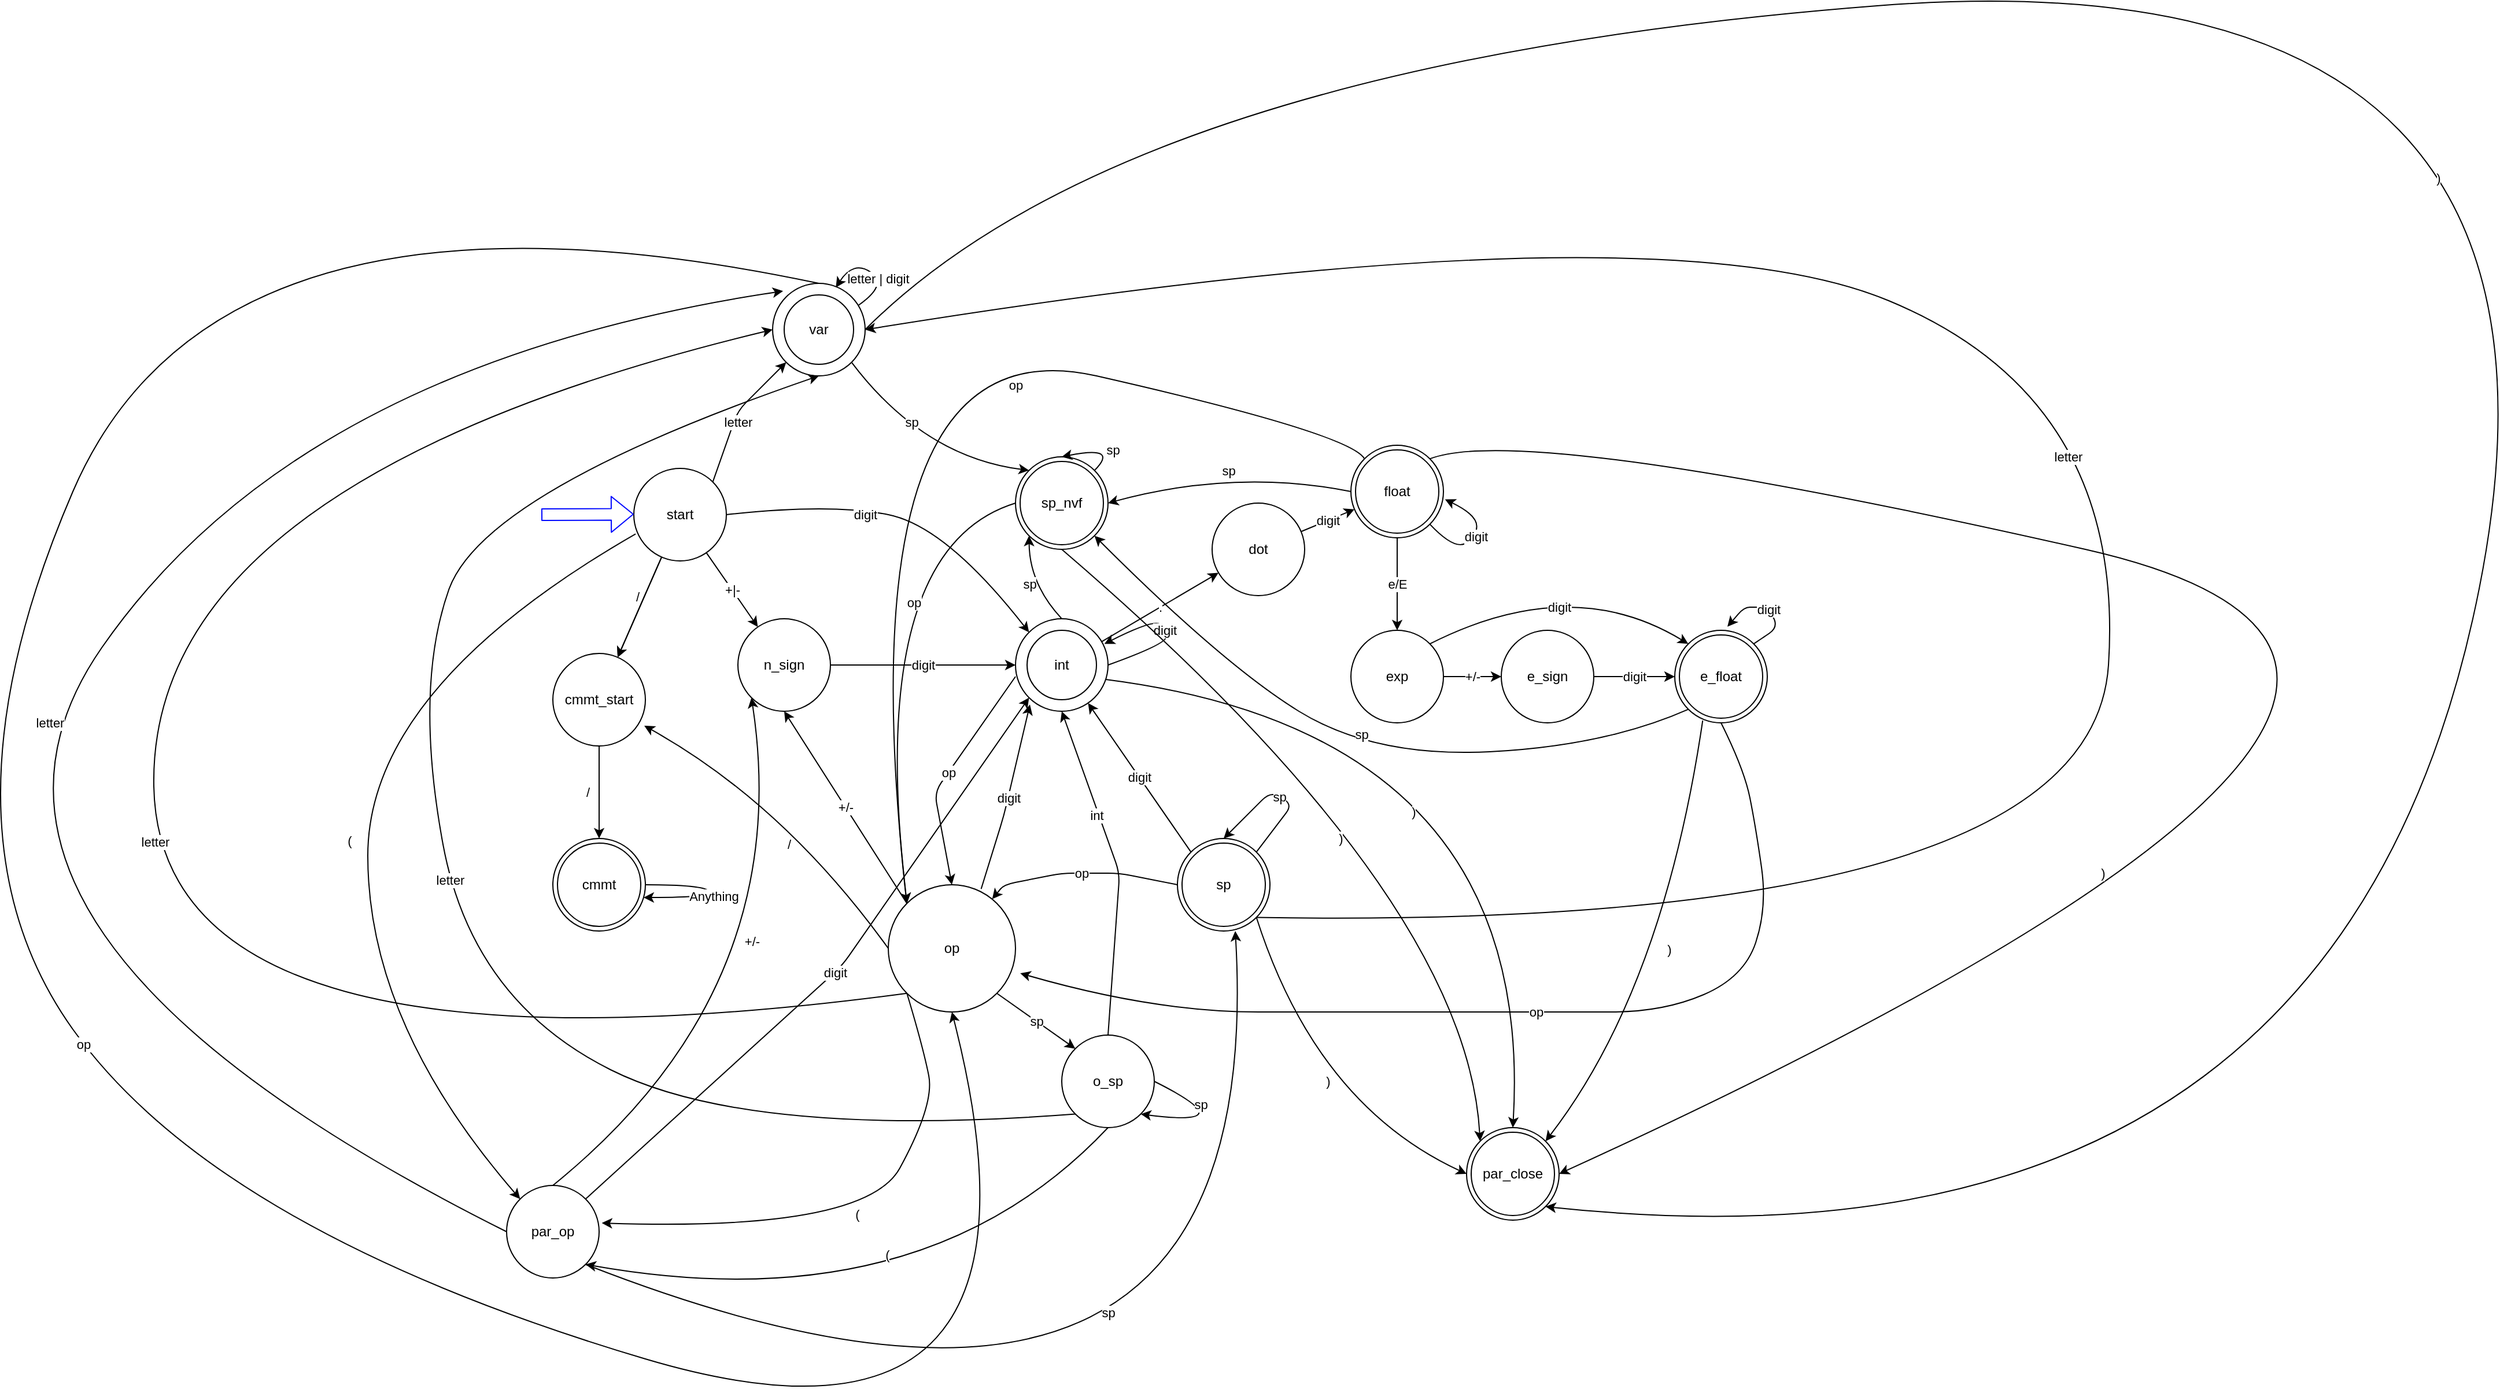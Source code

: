 <mxfile>
    <diagram id="0wO5liZ9OR7lbL87WMWF" name="Page-1">
        <mxGraphModel dx="1989" dy="930" grid="1" gridSize="10" guides="1" tooltips="1" connect="1" arrows="1" fold="1" page="1" pageScale="1" pageWidth="1169" pageHeight="827" math="0" shadow="0">
            <root>
                <mxCell id="0"/>
                <mxCell id="1" parent="0"/>
                <mxCell id="23" value="/" style="edgeStyle=none;html=1;" parent="1" source="2" target="22" edge="1">
                    <mxGeometry x="-0.156" y="-5" relative="1" as="geometry">
                        <mxPoint as="offset"/>
                    </mxGeometry>
                </mxCell>
                <mxCell id="41" value="letter" style="edgeStyle=none;html=1;exitX=1;exitY=0;exitDx=0;exitDy=0;entryX=0;entryY=1;entryDx=0;entryDy=0;strokeColor=default;" parent="1" source="2" target="3" edge="1">
                    <mxGeometry x="-0.1" y="-3" relative="1" as="geometry">
                        <Array as="points">
                            <mxPoint x="200" y="450"/>
                        </Array>
                        <mxPoint as="offset"/>
                    </mxGeometry>
                </mxCell>
                <mxCell id="51" value="" style="edgeStyle=none;html=1;" parent="1" source="2" target="22" edge="1">
                    <mxGeometry relative="1" as="geometry"/>
                </mxCell>
                <mxCell id="53" value="+|-" style="edgeStyle=none;html=1;" parent="1" source="2" target="52" edge="1">
                    <mxGeometry relative="1" as="geometry"/>
                </mxCell>
                <mxCell id="2" value="start" style="ellipse;whiteSpace=wrap;html=1;aspect=fixed;" parent="1" vertex="1">
                    <mxGeometry x="110" y="500" width="80" height="80" as="geometry"/>
                </mxCell>
                <mxCell id="188" value="sp" style="edgeStyle=none;html=1;exitX=1;exitY=1;exitDx=0;exitDy=0;entryX=0;entryY=0;entryDx=0;entryDy=0;curved=1;" parent="1" source="3" target="179" edge="1">
                    <mxGeometry x="-0.257" y="10" relative="1" as="geometry">
                        <Array as="points">
                            <mxPoint x="360" y="490"/>
                        </Array>
                        <mxPoint as="offset"/>
                    </mxGeometry>
                </mxCell>
                <mxCell id="190" value="op" style="edgeStyle=none;curved=1;html=1;exitX=0.5;exitY=0;exitDx=0;exitDy=0;entryX=0.5;entryY=1;entryDx=0;entryDy=0;" parent="1" source="3" target="29" edge="1">
                    <mxGeometry relative="1" as="geometry">
                        <Array as="points">
                            <mxPoint x="-250" y="230"/>
                            <mxPoint x="-500" y="810"/>
                            <mxPoint x="-250" y="1160"/>
                            <mxPoint x="490" y="1380"/>
                        </Array>
                    </mxGeometry>
                </mxCell>
                <mxCell id="200" value=")" style="edgeStyle=none;curved=1;html=1;exitX=1;exitY=0.5;exitDx=0;exitDy=0;entryX=1;entryY=1;entryDx=0;entryDy=0;" edge="1" parent="1" source="3" target="174">
                    <mxGeometry x="0.062" y="-112" relative="1" as="geometry">
                        <Array as="points">
                            <mxPoint x="540" y="150"/>
                            <mxPoint x="1830" y="50"/>
                            <mxPoint x="1570" y="1210"/>
                        </Array>
                        <mxPoint y="-1" as="offset"/>
                    </mxGeometry>
                </mxCell>
                <mxCell id="3" value="" style="ellipse;whiteSpace=wrap;html=1;aspect=fixed;" parent="1" vertex="1">
                    <mxGeometry x="230" y="340" width="80" height="80" as="geometry"/>
                </mxCell>
                <mxCell id="4" value="var" style="ellipse;whiteSpace=wrap;html=1;aspect=fixed;" parent="1" vertex="1">
                    <mxGeometry x="240" y="350" width="60" height="60" as="geometry"/>
                </mxCell>
                <mxCell id="34" value="." style="edgeStyle=none;html=1;" parent="1" source="10" target="33" edge="1">
                    <mxGeometry relative="1" as="geometry"/>
                </mxCell>
                <mxCell id="168" style="edgeStyle=none;curved=1;html=1;exitX=0.976;exitY=0.656;exitDx=0;exitDy=0;entryX=0.5;entryY=0;entryDx=0;entryDy=0;exitPerimeter=0;" parent="1" source="10" target="174" edge="1">
                    <mxGeometry relative="1" as="geometry">
                        <Array as="points">
                            <mxPoint x="890" y="730"/>
                        </Array>
                        <mxPoint x="841.716" y="1081.716" as="targetPoint"/>
                    </mxGeometry>
                </mxCell>
                <mxCell id="170" value=")" style="edgeLabel;html=1;align=center;verticalAlign=middle;resizable=0;points=[];" parent="168" connectable="0" vertex="1">
                    <mxGeometry x="0.185" y="-71" relative="1" as="geometry">
                        <mxPoint x="-32" y="22" as="offset"/>
                    </mxGeometry>
                </mxCell>
                <mxCell id="181" value="sp" style="edgeStyle=none;curved=1;html=1;exitX=0.5;exitY=0;exitDx=0;exitDy=0;entryX=0;entryY=1;entryDx=0;entryDy=0;strokeColor=default;" parent="1" source="10" target="179" edge="1">
                    <mxGeometry relative="1" as="geometry">
                        <Array as="points">
                            <mxPoint x="452" y="600"/>
                        </Array>
                    </mxGeometry>
                </mxCell>
                <mxCell id="10" value="" style="ellipse;whiteSpace=wrap;html=1;aspect=fixed;" parent="1" vertex="1">
                    <mxGeometry x="440" y="630" width="80" height="80" as="geometry"/>
                </mxCell>
                <mxCell id="32" value="op" style="edgeStyle=none;html=1;entryX=0.5;entryY=0;entryDx=0;entryDy=0;exitX=0;exitY=0.625;exitDx=0;exitDy=0;exitPerimeter=0;" parent="1" source="10" target="29" edge="1">
                    <mxGeometry relative="1" as="geometry">
                        <mxPoint x="480" y="780" as="targetPoint"/>
                        <Array as="points">
                            <mxPoint x="370" y="780"/>
                        </Array>
                    </mxGeometry>
                </mxCell>
                <mxCell id="11" value="int" style="ellipse;whiteSpace=wrap;html=1;aspect=fixed;" parent="1" vertex="1">
                    <mxGeometry x="450" y="640" width="60" height="60" as="geometry"/>
                </mxCell>
                <mxCell id="15" value="" style="curved=1;endArrow=classic;html=1;entryX=0.96;entryY=0.272;entryDx=0;entryDy=0;entryPerimeter=0;exitX=1;exitY=0.5;exitDx=0;exitDy=0;" parent="1" source="10" target="10" edge="1">
                    <mxGeometry width="50" height="50" relative="1" as="geometry">
                        <mxPoint x="510" y="690" as="sourcePoint"/>
                        <mxPoint x="630" y="700" as="targetPoint"/>
                        <Array as="points">
                            <mxPoint x="570" y="652"/>
                            <mxPoint x="570" y="640"/>
                            <mxPoint x="560" y="630"/>
                        </Array>
                    </mxGeometry>
                </mxCell>
                <mxCell id="17" value="digit" style="edgeLabel;html=1;align=center;verticalAlign=middle;resizable=0;points=[];" parent="15" connectable="0" vertex="1">
                    <mxGeometry x="0.041" y="1" relative="1" as="geometry">
                        <mxPoint as="offset"/>
                    </mxGeometry>
                </mxCell>
                <mxCell id="18" value="" style="curved=1;endArrow=classic;html=1;entryX=0.683;entryY=0.045;entryDx=0;entryDy=0;exitX=0.925;exitY=0.239;exitDx=0;exitDy=0;exitPerimeter=0;entryPerimeter=0;" parent="1" source="3" target="3" edge="1">
                    <mxGeometry width="50" height="50" relative="1" as="geometry">
                        <mxPoint x="311.453" y="354.713" as="sourcePoint"/>
                        <mxPoint x="320.0" y="330.0" as="targetPoint"/>
                        <Array as="points">
                            <mxPoint x="330" y="341"/>
                            <mxPoint x="300" y="320"/>
                        </Array>
                    </mxGeometry>
                </mxCell>
                <mxCell id="19" value="letter | digit" style="edgeLabel;html=1;align=center;verticalAlign=middle;resizable=0;points=[];" parent="18" connectable="0" vertex="1">
                    <mxGeometry x="0.041" y="1" relative="1" as="geometry">
                        <mxPoint x="6" y="4" as="offset"/>
                    </mxGeometry>
                </mxCell>
                <mxCell id="25" value="/" style="edgeStyle=none;html=1;entryX=0.5;entryY=0;entryDx=0;entryDy=0;" parent="1" source="22" target="147" edge="1">
                    <mxGeometry y="-10" relative="1" as="geometry">
                        <mxPoint as="offset"/>
                        <mxPoint x="80" y="820" as="targetPoint"/>
                    </mxGeometry>
                </mxCell>
                <mxCell id="82" value="(" style="edgeStyle=none;html=1;exitX=0.019;exitY=0.708;exitDx=0;exitDy=0;entryX=0;entryY=0;entryDx=0;entryDy=0;curved=1;exitPerimeter=0;" parent="1" source="2" target="80" edge="1">
                    <mxGeometry x="0.052" y="-16" relative="1" as="geometry">
                        <mxPoint as="offset"/>
                        <Array as="points">
                            <mxPoint x="-120" y="690"/>
                            <mxPoint x="-120" y="980"/>
                        </Array>
                    </mxGeometry>
                </mxCell>
                <mxCell id="22" value="cmmt_start" style="ellipse;whiteSpace=wrap;html=1;aspect=fixed;" parent="1" vertex="1">
                    <mxGeometry x="40" y="660" width="80" height="80" as="geometry"/>
                </mxCell>
                <mxCell id="43" value="digit" style="edgeStyle=none;html=1;exitX=0.73;exitY=0.033;exitDx=0;exitDy=0;exitPerimeter=0;entryX=0.156;entryY=0.927;entryDx=0;entryDy=0;entryPerimeter=0;" parent="1" source="29" target="10" edge="1">
                    <mxGeometry relative="1" as="geometry">
                        <mxPoint x="480" y="710.0" as="targetPoint"/>
                        <Array as="points">
                            <mxPoint x="430" y="800"/>
                        </Array>
                    </mxGeometry>
                </mxCell>
                <mxCell id="79" value="+/-" style="edgeStyle=none;html=1;exitX=0;exitY=0;exitDx=0;exitDy=0;entryX=0.5;entryY=1;entryDx=0;entryDy=0;" parent="1" source="29" target="52" edge="1">
                    <mxGeometry relative="1" as="geometry"/>
                </mxCell>
                <mxCell id="85" value="(" style="edgeStyle=none;html=1;exitX=0;exitY=1;exitDx=0;exitDy=0;entryX=1.029;entryY=0.406;entryDx=0;entryDy=0;curved=1;entryPerimeter=0;" parent="1" source="29" target="80" edge="1">
                    <mxGeometry x="0.024" y="-15" relative="1" as="geometry">
                        <Array as="points">
                            <mxPoint x="360" y="1000"/>
                            <mxPoint x="370" y="1050"/>
                            <mxPoint x="310" y="1160"/>
                        </Array>
                        <mxPoint as="offset"/>
                    </mxGeometry>
                </mxCell>
                <mxCell id="149" value="/" style="edgeStyle=none;curved=1;html=1;exitX=0;exitY=0.5;exitDx=0;exitDy=0;entryX=0.988;entryY=0.781;entryDx=0;entryDy=0;strokeColor=default;entryPerimeter=0;" parent="1" source="29" target="22" edge="1">
                    <mxGeometry x="-0.155" y="17" relative="1" as="geometry">
                        <Array as="points">
                            <mxPoint x="240" y="790"/>
                        </Array>
                        <mxPoint as="offset"/>
                    </mxGeometry>
                </mxCell>
                <mxCell id="154" value="sp" style="edgeStyle=none;curved=1;html=1;exitX=1;exitY=1;exitDx=0;exitDy=0;entryX=0;entryY=0;entryDx=0;entryDy=0;" parent="1" source="29" target="191" edge="1">
                    <mxGeometry relative="1" as="geometry">
                        <mxPoint x="490" y="1000" as="targetPoint"/>
                    </mxGeometry>
                </mxCell>
                <mxCell id="155" value="letter" style="edgeStyle=none;html=1;exitX=0;exitY=1;exitDx=0;exitDy=0;entryX=0;entryY=0.5;entryDx=0;entryDy=0;curved=1;" parent="1" source="29" target="3" edge="1">
                    <mxGeometry relative="1" as="geometry">
                        <mxPoint x="260" y="490" as="targetPoint"/>
                        <Array as="points">
                            <mxPoint x="-300" y="1040"/>
                            <mxPoint x="-310" y="510"/>
                        </Array>
                    </mxGeometry>
                </mxCell>
                <mxCell id="29" value="op" style="ellipse;whiteSpace=wrap;html=1;aspect=fixed;" parent="1" vertex="1">
                    <mxGeometry x="330" y="860" width="110" height="110" as="geometry"/>
                </mxCell>
                <mxCell id="36" value="digit" style="edgeStyle=none;html=1;" parent="1" source="33" target="63" edge="1">
                    <mxGeometry relative="1" as="geometry">
                        <mxPoint x="730.0" y="530.0" as="targetPoint"/>
                    </mxGeometry>
                </mxCell>
                <mxCell id="33" value="dot" style="ellipse;whiteSpace=wrap;html=1;aspect=fixed;" parent="1" vertex="1">
                    <mxGeometry x="610" y="530" width="80" height="80" as="geometry"/>
                </mxCell>
                <mxCell id="37" value="" style="curved=1;endArrow=classic;html=1;entryX=1.017;entryY=0.585;entryDx=0;entryDy=0;exitX=1;exitY=1;exitDx=0;exitDy=0;entryPerimeter=0;" parent="1" source="63" target="63" edge="1">
                    <mxGeometry width="50" height="50" relative="1" as="geometry">
                        <mxPoint x="800.005" y="554.988" as="sourcePoint"/>
                        <mxPoint x="808.77" y="530" as="targetPoint"/>
                        <Array as="points">
                            <mxPoint x="818.77" y="570"/>
                            <mxPoint x="838.77" y="560"/>
                            <mxPoint x="838.77" y="540"/>
                        </Array>
                    </mxGeometry>
                </mxCell>
                <mxCell id="38" value="digit" style="edgeLabel;html=1;align=center;verticalAlign=middle;resizable=0;points=[];" parent="37" connectable="0" vertex="1">
                    <mxGeometry x="0.041" y="1" relative="1" as="geometry">
                        <mxPoint as="offset"/>
                    </mxGeometry>
                </mxCell>
                <mxCell id="44" value="digit" style="curved=1;endArrow=classic;html=1;exitX=1;exitY=0.5;exitDx=0;exitDy=0;entryX=0;entryY=0;entryDx=0;entryDy=0;" parent="1" source="2" target="10" edge="1">
                    <mxGeometry x="-0.21" y="-4" width="50" height="50" relative="1" as="geometry">
                        <mxPoint x="350" y="540" as="sourcePoint"/>
                        <mxPoint x="400" y="490" as="targetPoint"/>
                        <Array as="points">
                            <mxPoint x="280" y="530"/>
                            <mxPoint x="380" y="550"/>
                        </Array>
                        <mxPoint as="offset"/>
                    </mxGeometry>
                </mxCell>
                <mxCell id="54" value="digit" style="edgeStyle=none;html=1;exitX=1;exitY=0.5;exitDx=0;exitDy=0;entryX=0;entryY=0.5;entryDx=0;entryDy=0;" parent="1" source="52" target="10" edge="1">
                    <mxGeometry relative="1" as="geometry"/>
                </mxCell>
                <mxCell id="52" value="n_sign" style="ellipse;whiteSpace=wrap;html=1;aspect=fixed;" parent="1" vertex="1">
                    <mxGeometry x="200" y="630" width="80" height="80" as="geometry"/>
                </mxCell>
                <mxCell id="62" value="op" style="edgeStyle=none;html=1;exitX=0;exitY=0.5;exitDx=0;exitDy=0;" parent="1" source="57" target="29" edge="1">
                    <mxGeometry relative="1" as="geometry">
                        <Array as="points">
                            <mxPoint x="530" y="850"/>
                            <mxPoint x="480" y="850"/>
                            <mxPoint x="430" y="860"/>
                        </Array>
                    </mxGeometry>
                </mxCell>
                <mxCell id="153" value="digit" style="edgeStyle=none;curved=1;html=1;exitX=0;exitY=0;exitDx=0;exitDy=0;" parent="1" source="57" target="10" edge="1">
                    <mxGeometry relative="1" as="geometry"/>
                </mxCell>
                <mxCell id="156" value="letter" style="edgeStyle=none;html=1;exitX=1;exitY=1;exitDx=0;exitDy=0;entryX=1;entryY=0.5;entryDx=0;entryDy=0;curved=1;" parent="1" source="57" target="3" edge="1">
                    <mxGeometry x="-0.024" y="47" relative="1" as="geometry">
                        <Array as="points">
                            <mxPoint x="1370" y="900"/>
                            <mxPoint x="1400" y="440"/>
                            <mxPoint x="990" y="270"/>
                        </Array>
                        <mxPoint as="offset"/>
                    </mxGeometry>
                </mxCell>
                <mxCell id="171" value=")" style="edgeStyle=none;curved=1;html=1;exitX=1;exitY=1;exitDx=0;exitDy=0;entryX=0;entryY=0.5;entryDx=0;entryDy=0;strokeColor=default;" parent="1" source="57" target="174" edge="1">
                    <mxGeometry x="-0.017" y="16" relative="1" as="geometry">
                        <Array as="points">
                            <mxPoint x="700" y="1050"/>
                        </Array>
                        <mxPoint as="offset"/>
                        <mxPoint x="830" y="1110" as="targetPoint"/>
                    </mxGeometry>
                </mxCell>
                <mxCell id="57" value="sp" style="ellipse;shape=doubleEllipse;whiteSpace=wrap;html=1;aspect=fixed;" parent="1" vertex="1">
                    <mxGeometry x="580" y="820" width="80" height="80" as="geometry"/>
                </mxCell>
                <mxCell id="60" value="sp" style="edgeStyle=none;html=1;exitX=1;exitY=0;exitDx=0;exitDy=0;entryX=0.5;entryY=0;entryDx=0;entryDy=0;" parent="1" source="57" target="57" edge="1">
                    <mxGeometry relative="1" as="geometry">
                        <Array as="points">
                            <mxPoint x="680" y="790"/>
                            <mxPoint x="660" y="780"/>
                        </Array>
                    </mxGeometry>
                </mxCell>
                <mxCell id="65" value="e/E" style="edgeStyle=none;html=1;entryX=0.5;entryY=0;entryDx=0;entryDy=0;" parent="1" source="63" target="66" edge="1">
                    <mxGeometry relative="1" as="geometry">
                        <mxPoint x="770" y="640.0" as="targetPoint"/>
                    </mxGeometry>
                </mxCell>
                <mxCell id="167" value=")" style="edgeStyle=none;curved=1;html=1;exitX=1;exitY=0;exitDx=0;exitDy=0;entryX=1;entryY=0.5;entryDx=0;entryDy=0;strokeColor=default;" parent="1" source="63" target="174" edge="1">
                    <mxGeometry x="0.494" y="-41" relative="1" as="geometry">
                        <Array as="points">
                            <mxPoint x="880" y="460"/>
                            <mxPoint x="1850" y="680"/>
                        </Array>
                        <mxPoint as="offset"/>
                        <mxPoint x="898.284" y="1138.284" as="targetPoint"/>
                    </mxGeometry>
                </mxCell>
                <mxCell id="176" value="op" style="edgeStyle=none;curved=1;html=1;exitX=0;exitY=0;exitDx=0;exitDy=0;entryX=0;entryY=0;entryDx=0;entryDy=0;strokeColor=default;" parent="1" source="63" target="29" edge="1">
                    <mxGeometry x="-0.357" y="23" relative="1" as="geometry">
                        <Array as="points">
                            <mxPoint x="730" y="470"/>
                            <mxPoint x="290" y="370"/>
                        </Array>
                        <mxPoint as="offset"/>
                    </mxGeometry>
                </mxCell>
                <mxCell id="183" value="sp" style="edgeStyle=none;curved=1;html=1;exitX=0;exitY=0.5;exitDx=0;exitDy=0;entryX=1;entryY=0.5;entryDx=0;entryDy=0;strokeColor=default;" parent="1" source="63" target="179" edge="1">
                    <mxGeometry relative="1" as="geometry">
                        <Array as="points">
                            <mxPoint x="630" y="500"/>
                        </Array>
                    </mxGeometry>
                </mxCell>
                <mxCell id="63" value="float" style="ellipse;shape=doubleEllipse;whiteSpace=wrap;html=1;aspect=fixed;" parent="1" vertex="1">
                    <mxGeometry x="730" y="480" width="80" height="80" as="geometry"/>
                </mxCell>
                <mxCell id="73" value="+/-" style="edgeStyle=none;html=1;exitX=1;exitY=0.5;exitDx=0;exitDy=0;entryX=0;entryY=0.5;entryDx=0;entryDy=0;" parent="1" source="66" target="70" edge="1">
                    <mxGeometry relative="1" as="geometry"/>
                </mxCell>
                <mxCell id="199" value="digit" style="edgeStyle=none;curved=1;html=1;exitX=1;exitY=0;exitDx=0;exitDy=0;entryX=0;entryY=0;entryDx=0;entryDy=0;" edge="1" parent="1" source="66" target="74">
                    <mxGeometry x="-0.108" y="-22" relative="1" as="geometry">
                        <Array as="points">
                            <mxPoint x="920" y="590"/>
                        </Array>
                        <mxPoint as="offset"/>
                    </mxGeometry>
                </mxCell>
                <mxCell id="66" value="exp" style="ellipse;whiteSpace=wrap;html=1;aspect=fixed;" parent="1" vertex="1">
                    <mxGeometry x="730" y="640" width="80" height="80" as="geometry"/>
                </mxCell>
                <mxCell id="75" value="digit" style="edgeStyle=none;html=1;exitX=1;exitY=0.5;exitDx=0;exitDy=0;entryX=0;entryY=0.5;entryDx=0;entryDy=0;" parent="1" source="70" target="74" edge="1">
                    <mxGeometry relative="1" as="geometry"/>
                </mxCell>
                <mxCell id="70" value="e_sign" style="ellipse;whiteSpace=wrap;html=1;aspect=fixed;" parent="1" vertex="1">
                    <mxGeometry x="860" y="640" width="80" height="80" as="geometry"/>
                </mxCell>
                <mxCell id="77" value="sp" style="edgeStyle=none;html=1;exitX=0;exitY=1;exitDx=0;exitDy=0;entryX=1;entryY=1;entryDx=0;entryDy=0;curved=1;" parent="1" source="74" target="179" edge="1">
                    <mxGeometry x="0.01" y="-12" relative="1" as="geometry">
                        <Array as="points">
                            <mxPoint x="950" y="740"/>
                            <mxPoint x="750" y="750"/>
                            <mxPoint x="620" y="670"/>
                        </Array>
                        <mxPoint x="-1" as="offset"/>
                    </mxGeometry>
                </mxCell>
                <mxCell id="78" value="op" style="edgeStyle=none;html=1;exitX=0.5;exitY=1;exitDx=0;exitDy=0;entryX=1.037;entryY=0.696;entryDx=0;entryDy=0;entryPerimeter=0;curved=1;" parent="1" source="74" target="29" edge="1">
                    <mxGeometry x="-0.04" relative="1" as="geometry">
                        <mxPoint x="1049.588" y="970" as="targetPoint"/>
                        <Array as="points">
                            <mxPoint x="1070" y="760"/>
                            <mxPoint x="1080" y="810"/>
                            <mxPoint x="1090" y="880"/>
                            <mxPoint x="1070" y="940"/>
                            <mxPoint x="1000" y="970"/>
                            <mxPoint x="910" y="970"/>
                            <mxPoint x="740" y="970"/>
                            <mxPoint x="560" y="970"/>
                        </Array>
                        <mxPoint as="offset"/>
                    </mxGeometry>
                </mxCell>
                <mxCell id="166" value=")" style="edgeStyle=none;curved=1;html=1;exitX=0.302;exitY=0.975;exitDx=0;exitDy=0;entryX=1;entryY=0;entryDx=0;entryDy=0;exitPerimeter=0;" parent="1" source="74" target="174" edge="1">
                    <mxGeometry relative="1" as="geometry">
                        <Array as="points">
                            <mxPoint x="1000" y="950"/>
                        </Array>
                        <mxPoint x="898.284" y="1081.716" as="targetPoint"/>
                    </mxGeometry>
                </mxCell>
                <mxCell id="74" value="e_float" style="ellipse;shape=doubleEllipse;whiteSpace=wrap;html=1;aspect=fixed;" parent="1" vertex="1">
                    <mxGeometry x="1010" y="640" width="80" height="80" as="geometry"/>
                </mxCell>
                <mxCell id="76" value="digit" style="edgeStyle=none;html=1;exitX=1;exitY=0;exitDx=0;exitDy=0;entryX=0.569;entryY=-0.039;entryDx=0;entryDy=0;entryPerimeter=0;" parent="1" source="74" target="74" edge="1">
                    <mxGeometry relative="1" as="geometry">
                        <Array as="points">
                            <mxPoint x="1100" y="637"/>
                            <mxPoint x="1090" y="620"/>
                            <mxPoint x="1070" y="620"/>
                        </Array>
                    </mxGeometry>
                </mxCell>
                <mxCell id="163" value="+/-" style="edgeStyle=none;curved=1;html=1;exitX=0.5;exitY=0;exitDx=0;exitDy=0;entryX=0;entryY=1;entryDx=0;entryDy=0;strokeColor=default;" parent="1" source="80" target="52" edge="1">
                    <mxGeometry x="0.202" y="32" relative="1" as="geometry">
                        <Array as="points">
                            <mxPoint x="250" y="950"/>
                        </Array>
                        <mxPoint y="-1" as="offset"/>
                    </mxGeometry>
                </mxCell>
                <mxCell id="164" value="sp" style="edgeStyle=none;curved=1;html=1;exitX=1;exitY=1;exitDx=0;exitDy=0;" parent="1" source="80" edge="1">
                    <mxGeometry x="-0.246" y="126" relative="1" as="geometry">
                        <mxPoint x="630" y="900" as="targetPoint"/>
                        <Array as="points">
                            <mxPoint x="660" y="1420"/>
                        </Array>
                        <mxPoint as="offset"/>
                    </mxGeometry>
                </mxCell>
                <mxCell id="165" value="letter" style="edgeStyle=none;html=1;exitX=0;exitY=0.5;exitDx=0;exitDy=0;entryX=0.113;entryY=0.083;entryDx=0;entryDy=0;entryPerimeter=0;curved=1;" parent="1" source="80" target="3" edge="1">
                    <mxGeometry relative="1" as="geometry">
                        <Array as="points">
                            <mxPoint x="-520" y="900"/>
                            <mxPoint x="-180" y="410"/>
                        </Array>
                    </mxGeometry>
                </mxCell>
                <mxCell id="194" value="digit" style="edgeStyle=none;html=1;exitX=1;exitY=0;exitDx=0;exitDy=0;entryX=0;entryY=1;entryDx=0;entryDy=0;" edge="1" parent="1" source="80" target="10">
                    <mxGeometry relative="1" as="geometry">
                        <Array as="points">
                            <mxPoint x="290" y="930"/>
                        </Array>
                    </mxGeometry>
                </mxCell>
                <mxCell id="80" value="par_op" style="ellipse;whiteSpace=wrap;html=1;aspect=fixed;" parent="1" vertex="1">
                    <mxGeometry y="1120" width="80" height="80" as="geometry"/>
                </mxCell>
                <mxCell id="147" value="cmmt" style="ellipse;shape=doubleEllipse;whiteSpace=wrap;html=1;aspect=fixed;" parent="1" vertex="1">
                    <mxGeometry x="40" y="820" width="80" height="80" as="geometry"/>
                </mxCell>
                <mxCell id="148" value="Anything" style="edgeStyle=none;curved=1;html=1;exitX=1;exitY=0.5;exitDx=0;exitDy=0;entryX=0.98;entryY=0.638;entryDx=0;entryDy=0;entryPerimeter=0;" parent="1" source="147" target="147" edge="1">
                    <mxGeometry relative="1" as="geometry">
                        <Array as="points">
                            <mxPoint x="170" y="860"/>
                            <mxPoint x="180" y="871"/>
                        </Array>
                    </mxGeometry>
                </mxCell>
                <mxCell id="174" value="par_close" style="ellipse;shape=doubleEllipse;whiteSpace=wrap;html=1;aspect=fixed;" parent="1" vertex="1">
                    <mxGeometry x="830" y="1070" width="80" height="80" as="geometry"/>
                </mxCell>
                <mxCell id="182" value="op" style="edgeStyle=none;curved=1;html=1;exitX=0;exitY=0.5;exitDx=0;exitDy=0;entryX=0;entryY=0;entryDx=0;entryDy=0;strokeColor=default;" parent="1" source="179" target="29" edge="1">
                    <mxGeometry x="-0.159" y="36" relative="1" as="geometry">
                        <Array as="points">
                            <mxPoint x="310" y="570"/>
                        </Array>
                        <mxPoint as="offset"/>
                    </mxGeometry>
                </mxCell>
                <mxCell id="203" value=")" style="edgeStyle=none;curved=1;html=1;exitX=0.5;exitY=1;exitDx=0;exitDy=0;entryX=0;entryY=0;entryDx=0;entryDy=0;" edge="1" parent="1" source="179" target="174">
                    <mxGeometry x="0.025" y="-34" relative="1" as="geometry">
                        <Array as="points">
                            <mxPoint x="830" y="870"/>
                        </Array>
                        <mxPoint x="1" as="offset"/>
                    </mxGeometry>
                </mxCell>
                <mxCell id="179" value="sp_nvf" style="ellipse;shape=doubleEllipse;whiteSpace=wrap;html=1;aspect=fixed;" parent="1" vertex="1">
                    <mxGeometry x="440" y="490" width="80" height="80" as="geometry"/>
                </mxCell>
                <mxCell id="180" value="sp" style="edgeStyle=none;curved=1;html=1;exitX=1;exitY=0;exitDx=0;exitDy=0;entryX=0.5;entryY=0;entryDx=0;entryDy=0;strokeColor=default;" parent="1" source="179" target="179" edge="1">
                    <mxGeometry x="-0.438" y="1" relative="1" as="geometry">
                        <Array as="points">
                            <mxPoint x="530" y="480"/>
                        </Array>
                        <mxPoint y="-1" as="offset"/>
                    </mxGeometry>
                </mxCell>
                <mxCell id="187" value="" style="edgeStyle=none;html=1;entryX=0;entryY=0.5;entryDx=0;entryDy=0;strokeColor=#0008FF;shape=flexArrow;" parent="1" edge="1">
                    <mxGeometry relative="1" as="geometry">
                        <mxPoint x="30" y="540.06" as="sourcePoint"/>
                        <mxPoint x="110" y="539.63" as="targetPoint"/>
                    </mxGeometry>
                </mxCell>
                <mxCell id="195" value="int" style="edgeStyle=none;html=1;exitX=0.5;exitY=0;exitDx=0;exitDy=0;entryX=0.5;entryY=1;entryDx=0;entryDy=0;" edge="1" parent="1" source="191" target="10">
                    <mxGeometry x="0.344" y="2" relative="1" as="geometry">
                        <Array as="points">
                            <mxPoint x="530" y="850"/>
                        </Array>
                        <mxPoint as="offset"/>
                    </mxGeometry>
                </mxCell>
                <mxCell id="196" value="letter" style="edgeStyle=none;html=1;exitX=0;exitY=1;exitDx=0;exitDy=0;entryX=0.5;entryY=1;entryDx=0;entryDy=0;curved=1;" edge="1" parent="1" source="191" target="3">
                    <mxGeometry relative="1" as="geometry">
                        <Array as="points">
                            <mxPoint x="210" y="1080"/>
                            <mxPoint x="-30" y="960"/>
                            <mxPoint x="-80" y="690"/>
                            <mxPoint x="-20" y="520"/>
                        </Array>
                    </mxGeometry>
                </mxCell>
                <mxCell id="197" value="(" style="edgeStyle=none;curved=1;html=1;exitX=0.5;exitY=1;exitDx=0;exitDy=0;entryX=1;entryY=1;entryDx=0;entryDy=0;" edge="1" parent="1" source="191" target="80">
                    <mxGeometry x="0.033" y="-54" relative="1" as="geometry">
                        <Array as="points">
                            <mxPoint x="360" y="1240"/>
                        </Array>
                        <mxPoint x="-1" as="offset"/>
                    </mxGeometry>
                </mxCell>
                <mxCell id="191" value="o_sp" style="ellipse;whiteSpace=wrap;html=1;aspect=fixed;" parent="1" vertex="1">
                    <mxGeometry x="480" y="990" width="80" height="80" as="geometry"/>
                </mxCell>
                <mxCell id="192" value="sp" style="edgeStyle=none;curved=1;html=1;exitX=1;exitY=0.5;exitDx=0;exitDy=0;entryX=1;entryY=1;entryDx=0;entryDy=0;" parent="1" source="191" target="191" edge="1">
                    <mxGeometry x="-0.508" relative="1" as="geometry">
                        <Array as="points">
                            <mxPoint x="640" y="1070"/>
                        </Array>
                        <mxPoint as="offset"/>
                    </mxGeometry>
                </mxCell>
            </root>
        </mxGraphModel>
    </diagram>
</mxfile>